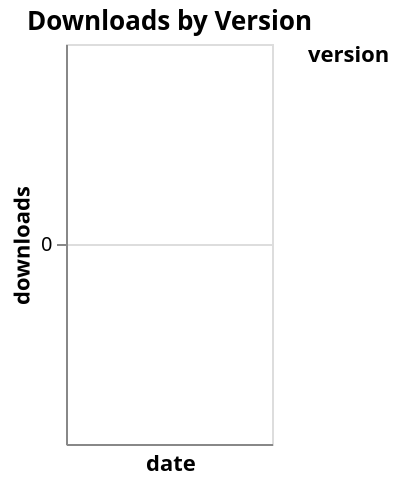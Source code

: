 {
  "$schema":"https://vega.github.io/schema/vega-lite/v5.json",
  "title": "Downloads by Version",
  "description": "Downloads of various versions of a bioconda package.",
  "data":{
    "values":[]
  },
  "width":"container",
  "mark":{
    "type":"line",
    "point":{
      "filled":true
    }
  },
  "encoding":{
    "x":{
      "field":"date",
      "type":"temporal",
      "timeUnit":"yearmonthdate",
      "title":"date",
      "axis":{
        "labelAngle":-15
      }
    },
    "y":{
      "field":"delta",
      "type":"quantitative",
      "title":"downloads"
    },
    "color":{
      "field":"version",
      "type":"nominal"
    },
    "tooltip":{
      "field":"delta"
    }
  }
}